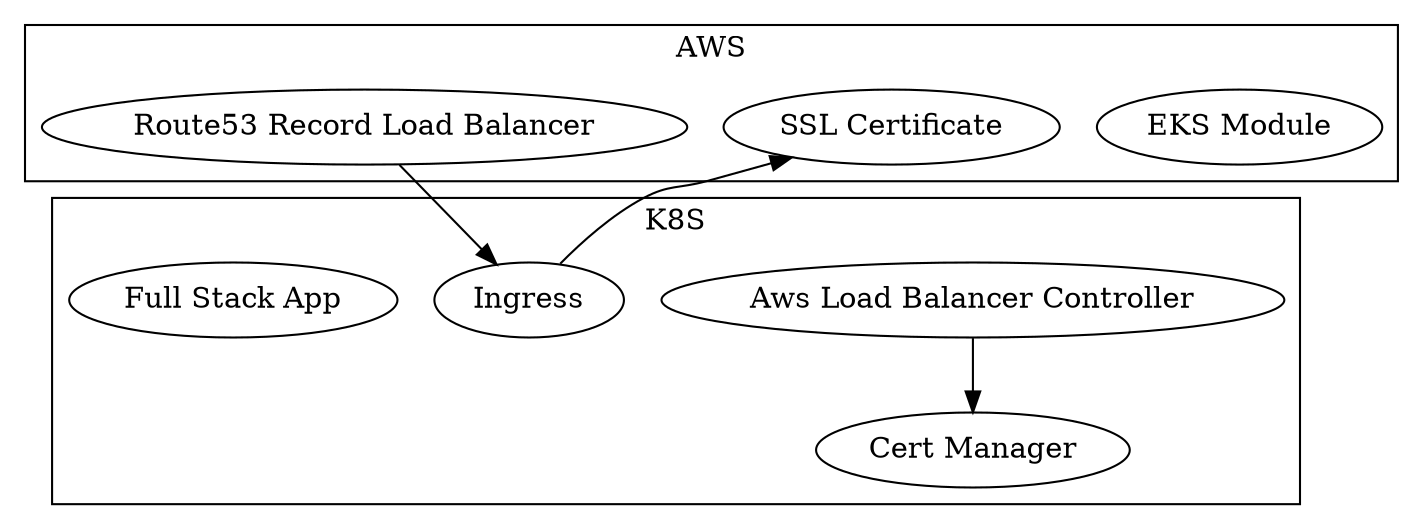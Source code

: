 digraph graphname {
  subgraph "cluster_mock-1" {
label=AWS;

"EKS Module"
"SSL Certificate"
"Route53 Record Load Balancer"

}

subgraph "cluster_k8s-2" {
label=K8S
"Aws Load Balancer Controller" 
"Cert Manager" 
"Ingress" 
"Full Stack App"
}
"Ingress" -> "SSL Certificate"
"Route53 Record Load Balancer"->"Ingress" 
"Aws Load Balancer Controller"->"Cert Manager" 


}